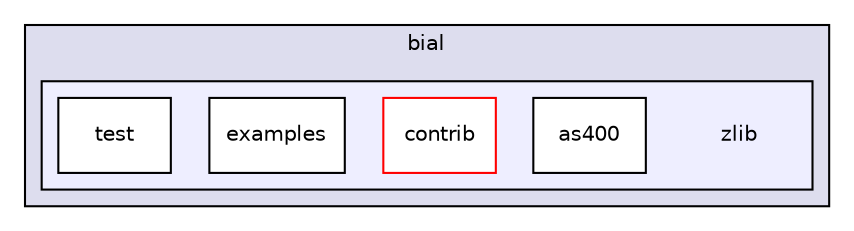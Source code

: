 digraph "bial/zlib" {
  compound=true
  node [ fontsize="10", fontname="Helvetica"];
  edge [ labelfontsize="10", labelfontname="Helvetica"];
  subgraph clusterdir_752bf115b6f73c9d98878bf7307d3054 {
    graph [ bgcolor="#ddddee", pencolor="black", label="bial" fontname="Helvetica", fontsize="10", URL="dir_752bf115b6f73c9d98878bf7307d3054.html"]
  subgraph clusterdir_b763646acf7ffb3c4b830dc9d1188a44 {
    graph [ bgcolor="#eeeeff", pencolor="black", label="" URL="dir_b763646acf7ffb3c4b830dc9d1188a44.html"];
    dir_b763646acf7ffb3c4b830dc9d1188a44 [shape=plaintext label="zlib"];
    dir_ac61944188dd3bb5ae9d90f21c88289f [shape=box label="as400" color="black" fillcolor="white" style="filled" URL="dir_ac61944188dd3bb5ae9d90f21c88289f.html"];
    dir_d93661199b2e0e2ac7e821e63acee636 [shape=box label="contrib" color="red" fillcolor="white" style="filled" URL="dir_d93661199b2e0e2ac7e821e63acee636.html"];
    dir_1b43387de8ee60305f1d351d40e79bad [shape=box label="examples" color="black" fillcolor="white" style="filled" URL="dir_1b43387de8ee60305f1d351d40e79bad.html"];
    dir_3290f8305d5ec3b00a385d41405d3558 [shape=box label="test" color="black" fillcolor="white" style="filled" URL="dir_3290f8305d5ec3b00a385d41405d3558.html"];
  }
  }
}
